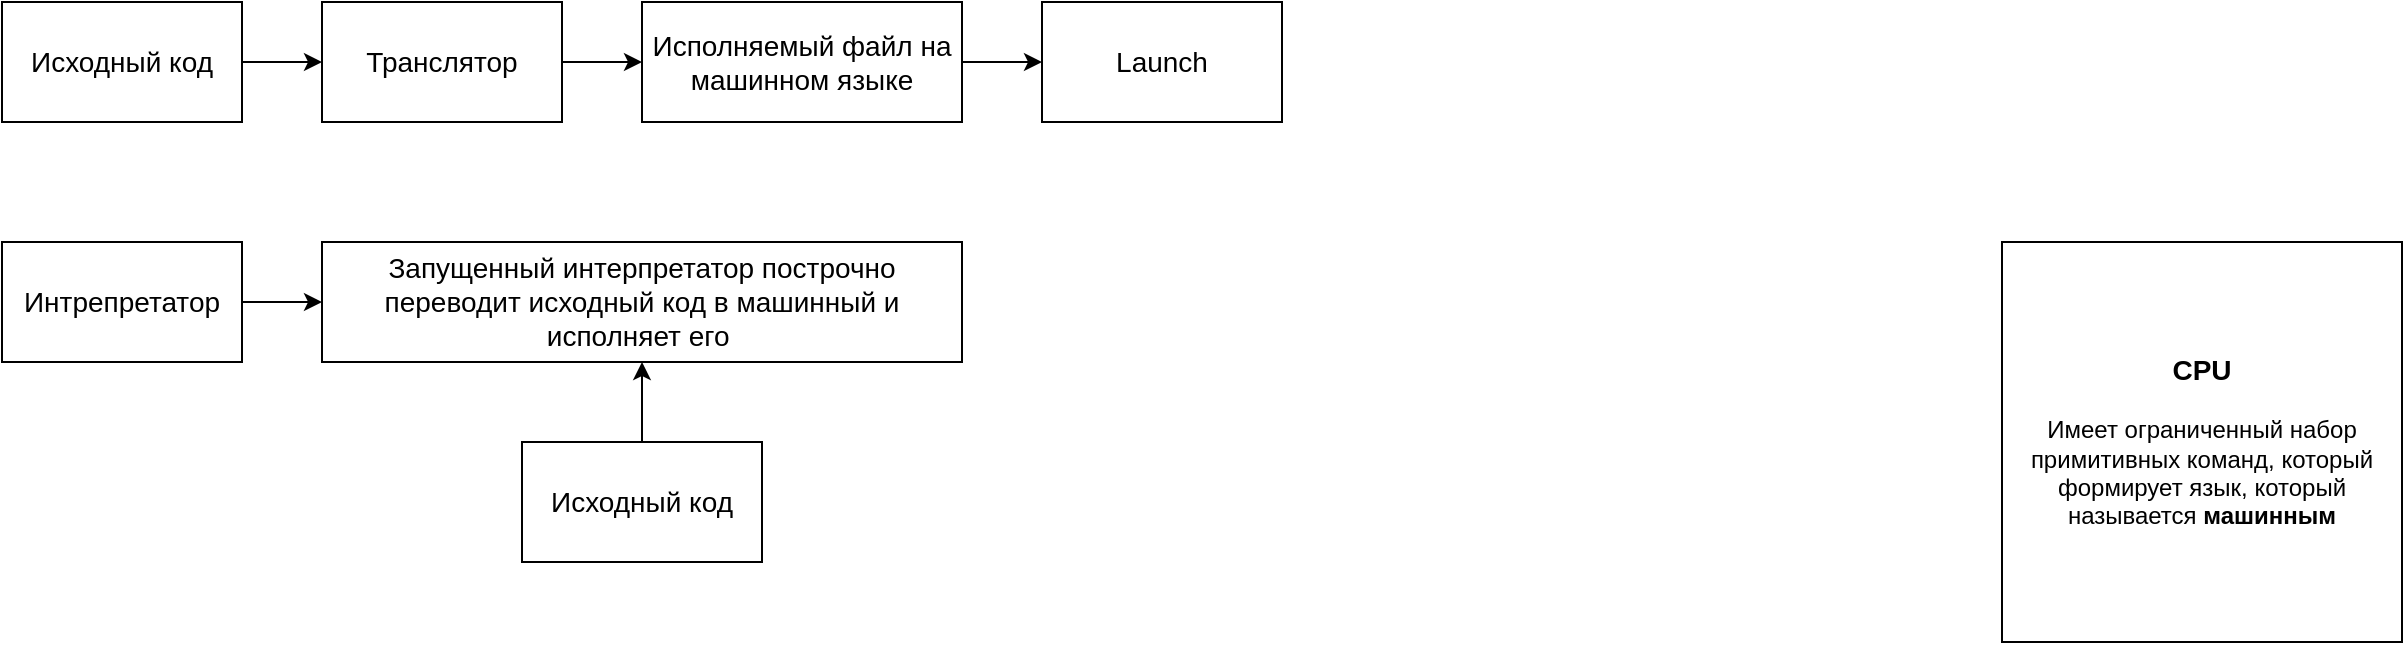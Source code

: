<mxfile version="16.1.0" type="github">
  <diagram id="5aGI3u4Uk3V0lVAwT1QT" name="Page-1">
    <mxGraphModel dx="2125" dy="865" grid="1" gridSize="10" guides="1" tooltips="1" connect="1" arrows="1" fold="1" page="1" pageScale="1" pageWidth="827" pageHeight="1169" math="0" shadow="0">
      <root>
        <mxCell id="0" />
        <mxCell id="1" parent="0" />
        <mxCell id="48jm5ZyXqzUocx9abQVC-2" value="&lt;b&gt;&lt;font style=&quot;font-size: 14px&quot;&gt;CPU&lt;/font&gt;&lt;/b&gt;&lt;br&gt;&lt;br&gt;Имеет ограниченный набор примитивных команд, который формирует язык, который называется&amp;nbsp;&lt;b&gt;машинным&lt;/b&gt;" style="whiteSpace=wrap;html=1;aspect=fixed;" vertex="1" parent="1">
          <mxGeometry x="280" y="320" width="200" height="200" as="geometry" />
        </mxCell>
        <mxCell id="48jm5ZyXqzUocx9abQVC-22" style="edgeStyle=orthogonalEdgeStyle;rounded=0;orthogonalLoop=1;jettySize=auto;html=1;exitX=1;exitY=0.5;exitDx=0;exitDy=0;entryX=0;entryY=0.5;entryDx=0;entryDy=0;fontSize=14;" edge="1" parent="1" source="48jm5ZyXqzUocx9abQVC-5" target="48jm5ZyXqzUocx9abQVC-21">
          <mxGeometry relative="1" as="geometry" />
        </mxCell>
        <mxCell id="48jm5ZyXqzUocx9abQVC-5" value="Интрепретатор" style="rounded=0;whiteSpace=wrap;html=1;fontSize=14;" vertex="1" parent="1">
          <mxGeometry x="-720" y="320" width="120" height="60" as="geometry" />
        </mxCell>
        <mxCell id="48jm5ZyXqzUocx9abQVC-19" style="edgeStyle=orthogonalEdgeStyle;rounded=0;orthogonalLoop=1;jettySize=auto;html=1;exitX=1;exitY=0.5;exitDx=0;exitDy=0;entryX=0;entryY=0.5;entryDx=0;entryDy=0;fontSize=14;" edge="1" parent="1" source="48jm5ZyXqzUocx9abQVC-6" target="48jm5ZyXqzUocx9abQVC-13">
          <mxGeometry relative="1" as="geometry" />
        </mxCell>
        <mxCell id="48jm5ZyXqzUocx9abQVC-6" value="Транслятор" style="rounded=0;whiteSpace=wrap;html=1;fontSize=14;" vertex="1" parent="1">
          <mxGeometry x="-560" y="200" width="120" height="60" as="geometry" />
        </mxCell>
        <mxCell id="48jm5ZyXqzUocx9abQVC-18" style="edgeStyle=orthogonalEdgeStyle;rounded=0;orthogonalLoop=1;jettySize=auto;html=1;exitX=1;exitY=0.5;exitDx=0;exitDy=0;entryX=0;entryY=0.5;entryDx=0;entryDy=0;fontSize=14;" edge="1" parent="1" source="48jm5ZyXqzUocx9abQVC-7" target="48jm5ZyXqzUocx9abQVC-6">
          <mxGeometry relative="1" as="geometry" />
        </mxCell>
        <mxCell id="48jm5ZyXqzUocx9abQVC-7" value="Исходный код" style="rounded=0;whiteSpace=wrap;html=1;fontSize=14;" vertex="1" parent="1">
          <mxGeometry x="-720" y="200" width="120" height="60" as="geometry" />
        </mxCell>
        <mxCell id="48jm5ZyXqzUocx9abQVC-20" style="edgeStyle=orthogonalEdgeStyle;rounded=0;orthogonalLoop=1;jettySize=auto;html=1;exitX=1;exitY=0.5;exitDx=0;exitDy=0;entryX=0;entryY=0.5;entryDx=0;entryDy=0;fontSize=14;" edge="1" parent="1" source="48jm5ZyXqzUocx9abQVC-13" target="48jm5ZyXqzUocx9abQVC-16">
          <mxGeometry relative="1" as="geometry" />
        </mxCell>
        <mxCell id="48jm5ZyXqzUocx9abQVC-13" value="Исполняемый файл на машинном языке" style="rounded=0;whiteSpace=wrap;html=1;fontSize=14;" vertex="1" parent="1">
          <mxGeometry x="-400" y="200" width="160" height="60" as="geometry" />
        </mxCell>
        <mxCell id="48jm5ZyXqzUocx9abQVC-16" value="Launch" style="rounded=0;whiteSpace=wrap;html=1;fontSize=14;" vertex="1" parent="1">
          <mxGeometry x="-200" y="200" width="120" height="60" as="geometry" />
        </mxCell>
        <mxCell id="48jm5ZyXqzUocx9abQVC-21" value="Запущенный интерпретатор построчно переводит исходный код в машинный и исполняет его&amp;nbsp;" style="rounded=0;whiteSpace=wrap;html=1;fontSize=14;" vertex="1" parent="1">
          <mxGeometry x="-560" y="320" width="320" height="60" as="geometry" />
        </mxCell>
        <mxCell id="48jm5ZyXqzUocx9abQVC-24" style="edgeStyle=orthogonalEdgeStyle;rounded=0;orthogonalLoop=1;jettySize=auto;html=1;exitX=0.5;exitY=0;exitDx=0;exitDy=0;fontSize=14;" edge="1" parent="1" source="48jm5ZyXqzUocx9abQVC-23" target="48jm5ZyXqzUocx9abQVC-21">
          <mxGeometry relative="1" as="geometry" />
        </mxCell>
        <mxCell id="48jm5ZyXqzUocx9abQVC-23" value="Исходный код" style="rounded=0;whiteSpace=wrap;html=1;fontSize=14;" vertex="1" parent="1">
          <mxGeometry x="-460" y="420" width="120" height="60" as="geometry" />
        </mxCell>
      </root>
    </mxGraphModel>
  </diagram>
</mxfile>
